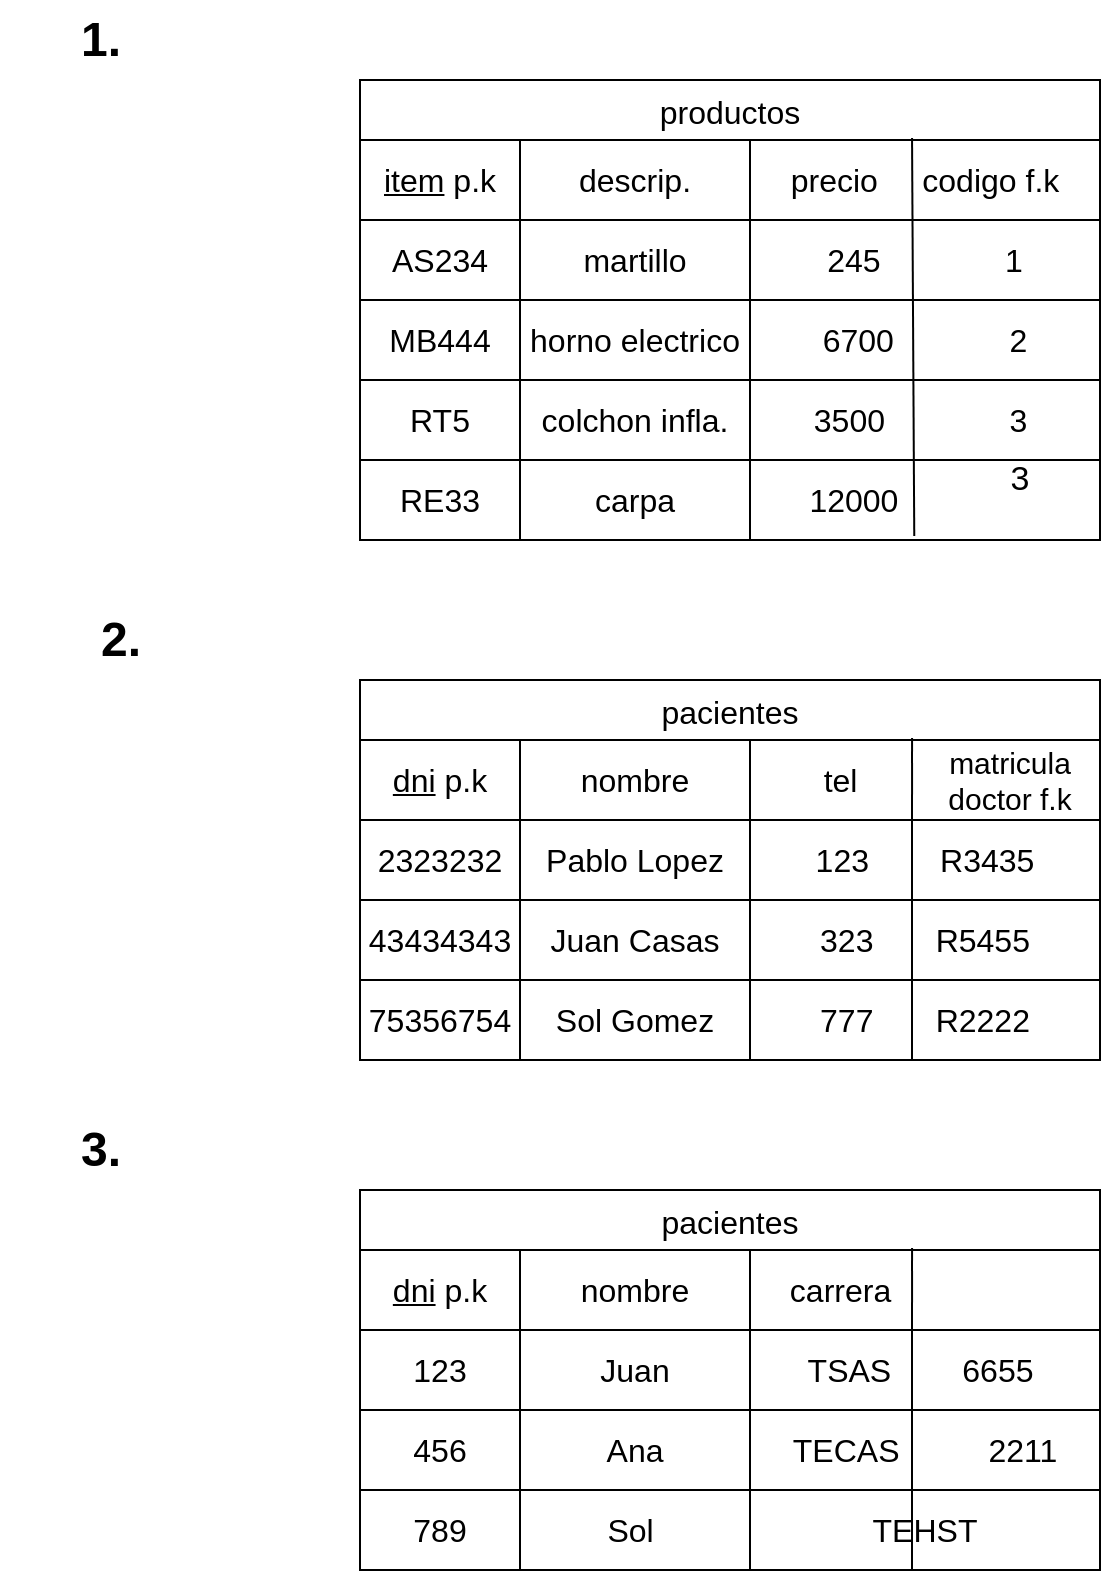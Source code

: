 <mxfile version="26.2.2">
  <diagram name="Página-1" id="i8klC77SDQsOaO2NezI0">
    <mxGraphModel dx="1428" dy="777" grid="1" gridSize="10" guides="1" tooltips="1" connect="1" arrows="1" fold="1" page="1" pageScale="1" pageWidth="827" pageHeight="1169" math="0" shadow="0">
      <root>
        <mxCell id="0" />
        <mxCell id="1" parent="0" />
        <mxCell id="Ub6c3DA6f9_thkP7v-yp-14" value="1." style="text;strokeColor=none;fillColor=none;html=1;fontSize=24;fontStyle=1;verticalAlign=middle;align=center;" vertex="1" parent="1">
          <mxGeometry y="10" width="100" height="40" as="geometry" />
        </mxCell>
        <mxCell id="Ub6c3DA6f9_thkP7v-yp-91" value="productos" style="shape=table;startSize=30;container=1;collapsible=0;childLayout=tableLayout;strokeColor=default;fontSize=16;" vertex="1" parent="1">
          <mxGeometry x="180" y="50" width="370" height="230" as="geometry" />
        </mxCell>
        <mxCell id="Ub6c3DA6f9_thkP7v-yp-92" value="" style="shape=tableRow;horizontal=0;startSize=0;swimlaneHead=0;swimlaneBody=0;strokeColor=inherit;top=0;left=0;bottom=0;right=0;collapsible=0;dropTarget=0;fillColor=none;points=[[0,0.5],[1,0.5]];portConstraint=eastwest;fontSize=16;" vertex="1" parent="Ub6c3DA6f9_thkP7v-yp-91">
          <mxGeometry y="30" width="370" height="40" as="geometry" />
        </mxCell>
        <mxCell id="Ub6c3DA6f9_thkP7v-yp-93" value="&lt;u&gt;item&lt;/u&gt; p.k" style="shape=partialRectangle;html=1;whiteSpace=wrap;connectable=0;strokeColor=inherit;overflow=hidden;fillColor=none;top=0;left=0;bottom=0;right=0;pointerEvents=1;fontSize=16;" vertex="1" parent="Ub6c3DA6f9_thkP7v-yp-92">
          <mxGeometry width="80" height="40" as="geometry">
            <mxRectangle width="80" height="40" as="alternateBounds" />
          </mxGeometry>
        </mxCell>
        <mxCell id="Ub6c3DA6f9_thkP7v-yp-94" value="descrip." style="shape=partialRectangle;html=1;whiteSpace=wrap;connectable=0;strokeColor=inherit;overflow=hidden;fillColor=none;top=0;left=0;bottom=0;right=0;pointerEvents=1;fontSize=16;" vertex="1" parent="Ub6c3DA6f9_thkP7v-yp-92">
          <mxGeometry x="80" width="115" height="40" as="geometry">
            <mxRectangle width="115" height="40" as="alternateBounds" />
          </mxGeometry>
        </mxCell>
        <mxCell id="Ub6c3DA6f9_thkP7v-yp-95" value="precio&amp;nbsp; &amp;nbsp; &amp;nbsp;codigo f.k" style="shape=partialRectangle;html=1;whiteSpace=wrap;connectable=0;strokeColor=inherit;overflow=hidden;fillColor=none;top=0;left=0;bottom=0;right=0;pointerEvents=1;fontSize=16;" vertex="1" parent="Ub6c3DA6f9_thkP7v-yp-92">
          <mxGeometry x="195" width="175" height="40" as="geometry">
            <mxRectangle width="175" height="40" as="alternateBounds" />
          </mxGeometry>
        </mxCell>
        <mxCell id="Ub6c3DA6f9_thkP7v-yp-113" value="" style="shape=tableRow;horizontal=0;startSize=0;swimlaneHead=0;swimlaneBody=0;strokeColor=inherit;top=0;left=0;bottom=0;right=0;collapsible=0;dropTarget=0;fillColor=none;points=[[0,0.5],[1,0.5]];portConstraint=eastwest;fontSize=16;" vertex="1" parent="Ub6c3DA6f9_thkP7v-yp-91">
          <mxGeometry y="70" width="370" height="40" as="geometry" />
        </mxCell>
        <mxCell id="Ub6c3DA6f9_thkP7v-yp-114" value="AS234" style="shape=partialRectangle;html=1;whiteSpace=wrap;connectable=0;strokeColor=inherit;overflow=hidden;fillColor=none;top=0;left=0;bottom=0;right=0;pointerEvents=1;fontSize=16;" vertex="1" parent="Ub6c3DA6f9_thkP7v-yp-113">
          <mxGeometry width="80" height="40" as="geometry">
            <mxRectangle width="80" height="40" as="alternateBounds" />
          </mxGeometry>
        </mxCell>
        <mxCell id="Ub6c3DA6f9_thkP7v-yp-115" value="martillo" style="shape=partialRectangle;html=1;whiteSpace=wrap;connectable=0;strokeColor=inherit;overflow=hidden;fillColor=none;top=0;left=0;bottom=0;right=0;pointerEvents=1;fontSize=16;" vertex="1" parent="Ub6c3DA6f9_thkP7v-yp-113">
          <mxGeometry x="80" width="115" height="40" as="geometry">
            <mxRectangle width="115" height="40" as="alternateBounds" />
          </mxGeometry>
        </mxCell>
        <mxCell id="Ub6c3DA6f9_thkP7v-yp-116" value="245&amp;nbsp; &amp;nbsp; &amp;nbsp; &amp;nbsp; &amp;nbsp; &amp;nbsp; &amp;nbsp; 1" style="shape=partialRectangle;html=1;whiteSpace=wrap;connectable=0;strokeColor=inherit;overflow=hidden;fillColor=none;top=0;left=0;bottom=0;right=0;pointerEvents=1;fontSize=16;" vertex="1" parent="Ub6c3DA6f9_thkP7v-yp-113">
          <mxGeometry x="195" width="175" height="40" as="geometry">
            <mxRectangle width="175" height="40" as="alternateBounds" />
          </mxGeometry>
        </mxCell>
        <mxCell id="Ub6c3DA6f9_thkP7v-yp-96" value="" style="shape=tableRow;horizontal=0;startSize=0;swimlaneHead=0;swimlaneBody=0;strokeColor=inherit;top=0;left=0;bottom=0;right=0;collapsible=0;dropTarget=0;fillColor=none;points=[[0,0.5],[1,0.5]];portConstraint=eastwest;fontSize=16;" vertex="1" parent="Ub6c3DA6f9_thkP7v-yp-91">
          <mxGeometry y="110" width="370" height="40" as="geometry" />
        </mxCell>
        <mxCell id="Ub6c3DA6f9_thkP7v-yp-97" value="MB444" style="shape=partialRectangle;html=1;whiteSpace=wrap;connectable=0;strokeColor=inherit;overflow=hidden;fillColor=none;top=0;left=0;bottom=0;right=0;pointerEvents=1;fontSize=16;" vertex="1" parent="Ub6c3DA6f9_thkP7v-yp-96">
          <mxGeometry width="80" height="40" as="geometry">
            <mxRectangle width="80" height="40" as="alternateBounds" />
          </mxGeometry>
        </mxCell>
        <mxCell id="Ub6c3DA6f9_thkP7v-yp-98" value="horno electrico" style="shape=partialRectangle;html=1;whiteSpace=wrap;connectable=0;strokeColor=inherit;overflow=hidden;fillColor=none;top=0;left=0;bottom=0;right=0;pointerEvents=1;fontSize=16;" vertex="1" parent="Ub6c3DA6f9_thkP7v-yp-96">
          <mxGeometry x="80" width="115" height="40" as="geometry">
            <mxRectangle width="115" height="40" as="alternateBounds" />
          </mxGeometry>
        </mxCell>
        <mxCell id="Ub6c3DA6f9_thkP7v-yp-99" value="6700&amp;nbsp; &amp;nbsp; &amp;nbsp; &amp;nbsp; &amp;nbsp; &amp;nbsp; &amp;nbsp;2" style="shape=partialRectangle;html=1;whiteSpace=wrap;connectable=0;strokeColor=inherit;overflow=hidden;fillColor=none;top=0;left=0;bottom=0;right=0;pointerEvents=1;fontSize=16;" vertex="1" parent="Ub6c3DA6f9_thkP7v-yp-96">
          <mxGeometry x="195" width="175" height="40" as="geometry">
            <mxRectangle width="175" height="40" as="alternateBounds" />
          </mxGeometry>
        </mxCell>
        <mxCell id="Ub6c3DA6f9_thkP7v-yp-109" value="" style="shape=tableRow;horizontal=0;startSize=0;swimlaneHead=0;swimlaneBody=0;strokeColor=inherit;top=0;left=0;bottom=0;right=0;collapsible=0;dropTarget=0;fillColor=none;points=[[0,0.5],[1,0.5]];portConstraint=eastwest;fontSize=16;" vertex="1" parent="Ub6c3DA6f9_thkP7v-yp-91">
          <mxGeometry y="150" width="370" height="40" as="geometry" />
        </mxCell>
        <mxCell id="Ub6c3DA6f9_thkP7v-yp-110" value="RT5" style="shape=partialRectangle;html=1;whiteSpace=wrap;connectable=0;strokeColor=inherit;overflow=hidden;fillColor=none;top=0;left=0;bottom=0;right=0;pointerEvents=1;fontSize=16;" vertex="1" parent="Ub6c3DA6f9_thkP7v-yp-109">
          <mxGeometry width="80" height="40" as="geometry">
            <mxRectangle width="80" height="40" as="alternateBounds" />
          </mxGeometry>
        </mxCell>
        <mxCell id="Ub6c3DA6f9_thkP7v-yp-111" value="colchon infla." style="shape=partialRectangle;html=1;whiteSpace=wrap;connectable=0;strokeColor=inherit;overflow=hidden;fillColor=none;top=0;left=0;bottom=0;right=0;pointerEvents=1;fontSize=16;" vertex="1" parent="Ub6c3DA6f9_thkP7v-yp-109">
          <mxGeometry x="80" width="115" height="40" as="geometry">
            <mxRectangle width="115" height="40" as="alternateBounds" />
          </mxGeometry>
        </mxCell>
        <mxCell id="Ub6c3DA6f9_thkP7v-yp-112" value="3500&amp;nbsp; &amp;nbsp; &amp;nbsp; &amp;nbsp; &amp;nbsp; &amp;nbsp; &amp;nbsp; 3&amp;nbsp;" style="shape=partialRectangle;html=1;whiteSpace=wrap;connectable=0;strokeColor=inherit;overflow=hidden;fillColor=none;top=0;left=0;bottom=0;right=0;pointerEvents=1;fontSize=16;" vertex="1" parent="Ub6c3DA6f9_thkP7v-yp-109">
          <mxGeometry x="195" width="175" height="40" as="geometry">
            <mxRectangle width="175" height="40" as="alternateBounds" />
          </mxGeometry>
        </mxCell>
        <mxCell id="Ub6c3DA6f9_thkP7v-yp-100" value="" style="shape=tableRow;horizontal=0;startSize=0;swimlaneHead=0;swimlaneBody=0;strokeColor=inherit;top=0;left=0;bottom=0;right=0;collapsible=0;dropTarget=0;fillColor=none;points=[[0,0.5],[1,0.5]];portConstraint=eastwest;fontSize=16;" vertex="1" parent="Ub6c3DA6f9_thkP7v-yp-91">
          <mxGeometry y="190" width="370" height="40" as="geometry" />
        </mxCell>
        <mxCell id="Ub6c3DA6f9_thkP7v-yp-101" value="RE33" style="shape=partialRectangle;html=1;whiteSpace=wrap;connectable=0;strokeColor=inherit;overflow=hidden;fillColor=none;top=0;left=0;bottom=0;right=0;pointerEvents=1;fontSize=16;" vertex="1" parent="Ub6c3DA6f9_thkP7v-yp-100">
          <mxGeometry width="80" height="40" as="geometry">
            <mxRectangle width="80" height="40" as="alternateBounds" />
          </mxGeometry>
        </mxCell>
        <mxCell id="Ub6c3DA6f9_thkP7v-yp-102" value="carpa" style="shape=partialRectangle;html=1;whiteSpace=wrap;connectable=0;strokeColor=inherit;overflow=hidden;fillColor=none;top=0;left=0;bottom=0;right=0;pointerEvents=1;fontSize=16;" vertex="1" parent="Ub6c3DA6f9_thkP7v-yp-100">
          <mxGeometry x="80" width="115" height="40" as="geometry">
            <mxRectangle width="115" height="40" as="alternateBounds" />
          </mxGeometry>
        </mxCell>
        <mxCell id="Ub6c3DA6f9_thkP7v-yp-103" value="12000&amp;nbsp; &amp;nbsp; &amp;nbsp; &amp;nbsp; &amp;nbsp; &amp;nbsp; &amp;nbsp; &amp;nbsp;&amp;nbsp;" style="shape=partialRectangle;html=1;whiteSpace=wrap;connectable=0;strokeColor=inherit;overflow=hidden;fillColor=none;top=0;left=0;bottom=0;right=0;pointerEvents=1;fontSize=16;" vertex="1" parent="Ub6c3DA6f9_thkP7v-yp-100">
          <mxGeometry x="195" width="175" height="40" as="geometry">
            <mxRectangle width="175" height="40" as="alternateBounds" />
          </mxGeometry>
        </mxCell>
        <mxCell id="Ub6c3DA6f9_thkP7v-yp-118" value="" style="endArrow=none;html=1;rounded=0;entryX=0.746;entryY=-0.025;entryDx=0;entryDy=0;entryPerimeter=0;exitX=0.749;exitY=0.95;exitDx=0;exitDy=0;exitPerimeter=0;" edge="1" parent="Ub6c3DA6f9_thkP7v-yp-91" source="Ub6c3DA6f9_thkP7v-yp-100" target="Ub6c3DA6f9_thkP7v-yp-92">
          <mxGeometry width="50" height="50" relative="1" as="geometry">
            <mxPoint x="175" y="100" as="sourcePoint" />
            <mxPoint x="225" y="50" as="targetPoint" />
          </mxGeometry>
        </mxCell>
        <mxCell id="Ub6c3DA6f9_thkP7v-yp-121" value="3" style="text;html=1;align=center;verticalAlign=middle;whiteSpace=wrap;rounded=0;fontSize=17;" vertex="1" parent="1">
          <mxGeometry x="480" y="230" width="60" height="40" as="geometry" />
        </mxCell>
        <mxCell id="Ub6c3DA6f9_thkP7v-yp-122" value="2." style="text;strokeColor=none;fillColor=none;html=1;fontSize=24;fontStyle=1;verticalAlign=middle;align=center;" vertex="1" parent="1">
          <mxGeometry x="10" y="310" width="100" height="40" as="geometry" />
        </mxCell>
        <mxCell id="Ub6c3DA6f9_thkP7v-yp-123" value="pacientes" style="shape=table;startSize=30;container=1;collapsible=0;childLayout=tableLayout;strokeColor=default;fontSize=16;" vertex="1" parent="1">
          <mxGeometry x="180" y="350" width="370" height="190" as="geometry" />
        </mxCell>
        <mxCell id="Ub6c3DA6f9_thkP7v-yp-124" value="" style="shape=tableRow;horizontal=0;startSize=0;swimlaneHead=0;swimlaneBody=0;strokeColor=inherit;top=0;left=0;bottom=0;right=0;collapsible=0;dropTarget=0;fillColor=none;points=[[0,0.5],[1,0.5]];portConstraint=eastwest;fontSize=16;" vertex="1" parent="Ub6c3DA6f9_thkP7v-yp-123">
          <mxGeometry y="30" width="370" height="40" as="geometry" />
        </mxCell>
        <mxCell id="Ub6c3DA6f9_thkP7v-yp-125" value="&lt;u&gt;dni&lt;/u&gt;&amp;nbsp;p.k" style="shape=partialRectangle;html=1;whiteSpace=wrap;connectable=0;strokeColor=inherit;overflow=hidden;fillColor=none;top=0;left=0;bottom=0;right=0;pointerEvents=1;fontSize=16;" vertex="1" parent="Ub6c3DA6f9_thkP7v-yp-124">
          <mxGeometry width="80" height="40" as="geometry">
            <mxRectangle width="80" height="40" as="alternateBounds" />
          </mxGeometry>
        </mxCell>
        <mxCell id="Ub6c3DA6f9_thkP7v-yp-126" value="nombre" style="shape=partialRectangle;html=1;whiteSpace=wrap;connectable=0;strokeColor=inherit;overflow=hidden;fillColor=none;top=0;left=0;bottom=0;right=0;pointerEvents=1;fontSize=16;" vertex="1" parent="Ub6c3DA6f9_thkP7v-yp-124">
          <mxGeometry x="80" width="115" height="40" as="geometry">
            <mxRectangle width="115" height="40" as="alternateBounds" />
          </mxGeometry>
        </mxCell>
        <mxCell id="Ub6c3DA6f9_thkP7v-yp-127" value="tel&amp;nbsp; &amp;nbsp; &amp;nbsp; &amp;nbsp; &amp;nbsp; &amp;nbsp; &amp;nbsp; &amp;nbsp; &amp;nbsp; &amp;nbsp;" style="shape=partialRectangle;html=1;whiteSpace=wrap;connectable=0;strokeColor=inherit;overflow=hidden;fillColor=none;top=0;left=0;bottom=0;right=0;pointerEvents=1;fontSize=16;" vertex="1" parent="Ub6c3DA6f9_thkP7v-yp-124">
          <mxGeometry x="195" width="175" height="40" as="geometry">
            <mxRectangle width="175" height="40" as="alternateBounds" />
          </mxGeometry>
        </mxCell>
        <mxCell id="Ub6c3DA6f9_thkP7v-yp-128" value="" style="shape=tableRow;horizontal=0;startSize=0;swimlaneHead=0;swimlaneBody=0;strokeColor=inherit;top=0;left=0;bottom=0;right=0;collapsible=0;dropTarget=0;fillColor=none;points=[[0,0.5],[1,0.5]];portConstraint=eastwest;fontSize=16;" vertex="1" parent="Ub6c3DA6f9_thkP7v-yp-123">
          <mxGeometry y="70" width="370" height="40" as="geometry" />
        </mxCell>
        <mxCell id="Ub6c3DA6f9_thkP7v-yp-129" value="2323232" style="shape=partialRectangle;html=1;whiteSpace=wrap;connectable=0;strokeColor=inherit;overflow=hidden;fillColor=none;top=0;left=0;bottom=0;right=0;pointerEvents=1;fontSize=16;" vertex="1" parent="Ub6c3DA6f9_thkP7v-yp-128">
          <mxGeometry width="80" height="40" as="geometry">
            <mxRectangle width="80" height="40" as="alternateBounds" />
          </mxGeometry>
        </mxCell>
        <mxCell id="Ub6c3DA6f9_thkP7v-yp-130" value="Pablo Lopez" style="shape=partialRectangle;html=1;whiteSpace=wrap;connectable=0;strokeColor=inherit;overflow=hidden;fillColor=none;top=0;left=0;bottom=0;right=0;pointerEvents=1;fontSize=16;" vertex="1" parent="Ub6c3DA6f9_thkP7v-yp-128">
          <mxGeometry x="80" width="115" height="40" as="geometry">
            <mxRectangle width="115" height="40" as="alternateBounds" />
          </mxGeometry>
        </mxCell>
        <mxCell id="Ub6c3DA6f9_thkP7v-yp-131" value="123&amp;nbsp; &amp;nbsp; &amp;nbsp; &amp;nbsp; R3435" style="shape=partialRectangle;html=1;whiteSpace=wrap;connectable=0;strokeColor=inherit;overflow=hidden;fillColor=none;top=0;left=0;bottom=0;right=0;pointerEvents=1;fontSize=16;" vertex="1" parent="Ub6c3DA6f9_thkP7v-yp-128">
          <mxGeometry x="195" width="175" height="40" as="geometry">
            <mxRectangle width="175" height="40" as="alternateBounds" />
          </mxGeometry>
        </mxCell>
        <mxCell id="Ub6c3DA6f9_thkP7v-yp-132" value="" style="shape=tableRow;horizontal=0;startSize=0;swimlaneHead=0;swimlaneBody=0;strokeColor=inherit;top=0;left=0;bottom=0;right=0;collapsible=0;dropTarget=0;fillColor=none;points=[[0,0.5],[1,0.5]];portConstraint=eastwest;fontSize=16;" vertex="1" parent="Ub6c3DA6f9_thkP7v-yp-123">
          <mxGeometry y="110" width="370" height="40" as="geometry" />
        </mxCell>
        <mxCell id="Ub6c3DA6f9_thkP7v-yp-133" value="43434343" style="shape=partialRectangle;html=1;whiteSpace=wrap;connectable=0;strokeColor=inherit;overflow=hidden;fillColor=none;top=0;left=0;bottom=0;right=0;pointerEvents=1;fontSize=16;" vertex="1" parent="Ub6c3DA6f9_thkP7v-yp-132">
          <mxGeometry width="80" height="40" as="geometry">
            <mxRectangle width="80" height="40" as="alternateBounds" />
          </mxGeometry>
        </mxCell>
        <mxCell id="Ub6c3DA6f9_thkP7v-yp-134" value="Juan Casas" style="shape=partialRectangle;html=1;whiteSpace=wrap;connectable=0;strokeColor=inherit;overflow=hidden;fillColor=none;top=0;left=0;bottom=0;right=0;pointerEvents=1;fontSize=16;" vertex="1" parent="Ub6c3DA6f9_thkP7v-yp-132">
          <mxGeometry x="80" width="115" height="40" as="geometry">
            <mxRectangle width="115" height="40" as="alternateBounds" />
          </mxGeometry>
        </mxCell>
        <mxCell id="Ub6c3DA6f9_thkP7v-yp-135" value="323&amp;nbsp; &amp;nbsp; &amp;nbsp; &amp;nbsp;R5455" style="shape=partialRectangle;html=1;whiteSpace=wrap;connectable=0;strokeColor=inherit;overflow=hidden;fillColor=none;top=0;left=0;bottom=0;right=0;pointerEvents=1;fontSize=16;" vertex="1" parent="Ub6c3DA6f9_thkP7v-yp-132">
          <mxGeometry x="195" width="175" height="40" as="geometry">
            <mxRectangle width="175" height="40" as="alternateBounds" />
          </mxGeometry>
        </mxCell>
        <mxCell id="Ub6c3DA6f9_thkP7v-yp-136" value="" style="shape=tableRow;horizontal=0;startSize=0;swimlaneHead=0;swimlaneBody=0;strokeColor=inherit;top=0;left=0;bottom=0;right=0;collapsible=0;dropTarget=0;fillColor=none;points=[[0,0.5],[1,0.5]];portConstraint=eastwest;fontSize=16;" vertex="1" parent="Ub6c3DA6f9_thkP7v-yp-123">
          <mxGeometry y="150" width="370" height="40" as="geometry" />
        </mxCell>
        <mxCell id="Ub6c3DA6f9_thkP7v-yp-137" value="75356754" style="shape=partialRectangle;html=1;whiteSpace=wrap;connectable=0;strokeColor=inherit;overflow=hidden;fillColor=none;top=0;left=0;bottom=0;right=0;pointerEvents=1;fontSize=16;" vertex="1" parent="Ub6c3DA6f9_thkP7v-yp-136">
          <mxGeometry width="80" height="40" as="geometry">
            <mxRectangle width="80" height="40" as="alternateBounds" />
          </mxGeometry>
        </mxCell>
        <mxCell id="Ub6c3DA6f9_thkP7v-yp-138" value="Sol Gomez" style="shape=partialRectangle;html=1;whiteSpace=wrap;connectable=0;strokeColor=inherit;overflow=hidden;fillColor=none;top=0;left=0;bottom=0;right=0;pointerEvents=1;fontSize=16;" vertex="1" parent="Ub6c3DA6f9_thkP7v-yp-136">
          <mxGeometry x="80" width="115" height="40" as="geometry">
            <mxRectangle width="115" height="40" as="alternateBounds" />
          </mxGeometry>
        </mxCell>
        <mxCell id="Ub6c3DA6f9_thkP7v-yp-139" value="777&amp;nbsp; &amp;nbsp; &amp;nbsp; &amp;nbsp;R2222" style="shape=partialRectangle;html=1;whiteSpace=wrap;connectable=0;strokeColor=inherit;overflow=hidden;fillColor=none;top=0;left=0;bottom=0;right=0;pointerEvents=1;fontSize=16;" vertex="1" parent="Ub6c3DA6f9_thkP7v-yp-136">
          <mxGeometry x="195" width="175" height="40" as="geometry">
            <mxRectangle width="175" height="40" as="alternateBounds" />
          </mxGeometry>
        </mxCell>
        <mxCell id="Ub6c3DA6f9_thkP7v-yp-144" value="" style="endArrow=none;html=1;rounded=0;entryX=0.746;entryY=-0.025;entryDx=0;entryDy=0;entryPerimeter=0;" edge="1" parent="Ub6c3DA6f9_thkP7v-yp-123" target="Ub6c3DA6f9_thkP7v-yp-124">
          <mxGeometry width="50" height="50" relative="1" as="geometry">
            <mxPoint x="276" y="190" as="sourcePoint" />
            <mxPoint x="225" y="50" as="targetPoint" />
          </mxGeometry>
        </mxCell>
        <mxCell id="Ub6c3DA6f9_thkP7v-yp-145" value="&lt;font style=&quot;font-size: 15px;&quot;&gt;matricula&lt;/font&gt;&lt;div&gt;&lt;font style=&quot;font-size: 15px;&quot;&gt;doctor f.k&lt;/font&gt;&lt;/div&gt;" style="text;html=1;align=center;verticalAlign=middle;whiteSpace=wrap;rounded=0;" vertex="1" parent="1">
          <mxGeometry x="460" y="380" width="90" height="40" as="geometry" />
        </mxCell>
        <mxCell id="Ub6c3DA6f9_thkP7v-yp-146" value="3." style="text;strokeColor=none;fillColor=none;html=1;fontSize=24;fontStyle=1;verticalAlign=middle;align=center;" vertex="1" parent="1">
          <mxGeometry y="565" width="100" height="40" as="geometry" />
        </mxCell>
        <mxCell id="Ub6c3DA6f9_thkP7v-yp-147" value="pacientes" style="shape=table;startSize=30;container=1;collapsible=0;childLayout=tableLayout;strokeColor=default;fontSize=16;" vertex="1" parent="1">
          <mxGeometry x="180" y="605" width="370" height="190" as="geometry" />
        </mxCell>
        <mxCell id="Ub6c3DA6f9_thkP7v-yp-148" value="" style="shape=tableRow;horizontal=0;startSize=0;swimlaneHead=0;swimlaneBody=0;strokeColor=inherit;top=0;left=0;bottom=0;right=0;collapsible=0;dropTarget=0;fillColor=none;points=[[0,0.5],[1,0.5]];portConstraint=eastwest;fontSize=16;" vertex="1" parent="Ub6c3DA6f9_thkP7v-yp-147">
          <mxGeometry y="30" width="370" height="40" as="geometry" />
        </mxCell>
        <mxCell id="Ub6c3DA6f9_thkP7v-yp-149" value="&lt;u&gt;dni&lt;/u&gt;&amp;nbsp;p.k" style="shape=partialRectangle;html=1;whiteSpace=wrap;connectable=0;strokeColor=inherit;overflow=hidden;fillColor=none;top=0;left=0;bottom=0;right=0;pointerEvents=1;fontSize=16;" vertex="1" parent="Ub6c3DA6f9_thkP7v-yp-148">
          <mxGeometry width="80" height="40" as="geometry">
            <mxRectangle width="80" height="40" as="alternateBounds" />
          </mxGeometry>
        </mxCell>
        <mxCell id="Ub6c3DA6f9_thkP7v-yp-150" value="nombre" style="shape=partialRectangle;html=1;whiteSpace=wrap;connectable=0;strokeColor=inherit;overflow=hidden;fillColor=none;top=0;left=0;bottom=0;right=0;pointerEvents=1;fontSize=16;" vertex="1" parent="Ub6c3DA6f9_thkP7v-yp-148">
          <mxGeometry x="80" width="115" height="40" as="geometry">
            <mxRectangle width="115" height="40" as="alternateBounds" />
          </mxGeometry>
        </mxCell>
        <mxCell id="Ub6c3DA6f9_thkP7v-yp-151" value="carrera&amp;nbsp; &amp;nbsp; &amp;nbsp; &amp;nbsp; &amp;nbsp; &amp;nbsp; &amp;nbsp; &amp;nbsp; &amp;nbsp; &amp;nbsp;" style="shape=partialRectangle;html=1;whiteSpace=wrap;connectable=0;strokeColor=inherit;overflow=hidden;fillColor=none;top=0;left=0;bottom=0;right=0;pointerEvents=1;fontSize=16;" vertex="1" parent="Ub6c3DA6f9_thkP7v-yp-148">
          <mxGeometry x="195" width="175" height="40" as="geometry">
            <mxRectangle width="175" height="40" as="alternateBounds" />
          </mxGeometry>
        </mxCell>
        <mxCell id="Ub6c3DA6f9_thkP7v-yp-152" value="" style="shape=tableRow;horizontal=0;startSize=0;swimlaneHead=0;swimlaneBody=0;strokeColor=inherit;top=0;left=0;bottom=0;right=0;collapsible=0;dropTarget=0;fillColor=none;points=[[0,0.5],[1,0.5]];portConstraint=eastwest;fontSize=16;" vertex="1" parent="Ub6c3DA6f9_thkP7v-yp-147">
          <mxGeometry y="70" width="370" height="40" as="geometry" />
        </mxCell>
        <mxCell id="Ub6c3DA6f9_thkP7v-yp-153" value="123" style="shape=partialRectangle;html=1;whiteSpace=wrap;connectable=0;strokeColor=inherit;overflow=hidden;fillColor=none;top=0;left=0;bottom=0;right=0;pointerEvents=1;fontSize=16;" vertex="1" parent="Ub6c3DA6f9_thkP7v-yp-152">
          <mxGeometry width="80" height="40" as="geometry">
            <mxRectangle width="80" height="40" as="alternateBounds" />
          </mxGeometry>
        </mxCell>
        <mxCell id="Ub6c3DA6f9_thkP7v-yp-154" value="Juan" style="shape=partialRectangle;html=1;whiteSpace=wrap;connectable=0;strokeColor=inherit;overflow=hidden;fillColor=none;top=0;left=0;bottom=0;right=0;pointerEvents=1;fontSize=16;" vertex="1" parent="Ub6c3DA6f9_thkP7v-yp-152">
          <mxGeometry x="80" width="115" height="40" as="geometry">
            <mxRectangle width="115" height="40" as="alternateBounds" />
          </mxGeometry>
        </mxCell>
        <mxCell id="Ub6c3DA6f9_thkP7v-yp-155" value="TSAS&amp;nbsp; &amp;nbsp; &amp;nbsp; &amp;nbsp; 6655&amp;nbsp;" style="shape=partialRectangle;html=1;whiteSpace=wrap;connectable=0;strokeColor=inherit;overflow=hidden;fillColor=none;top=0;left=0;bottom=0;right=0;pointerEvents=1;fontSize=16;" vertex="1" parent="Ub6c3DA6f9_thkP7v-yp-152">
          <mxGeometry x="195" width="175" height="40" as="geometry">
            <mxRectangle width="175" height="40" as="alternateBounds" />
          </mxGeometry>
        </mxCell>
        <mxCell id="Ub6c3DA6f9_thkP7v-yp-156" value="" style="shape=tableRow;horizontal=0;startSize=0;swimlaneHead=0;swimlaneBody=0;strokeColor=inherit;top=0;left=0;bottom=0;right=0;collapsible=0;dropTarget=0;fillColor=none;points=[[0,0.5],[1,0.5]];portConstraint=eastwest;fontSize=16;" vertex="1" parent="Ub6c3DA6f9_thkP7v-yp-147">
          <mxGeometry y="110" width="370" height="40" as="geometry" />
        </mxCell>
        <mxCell id="Ub6c3DA6f9_thkP7v-yp-157" value="456" style="shape=partialRectangle;html=1;whiteSpace=wrap;connectable=0;strokeColor=inherit;overflow=hidden;fillColor=none;top=0;left=0;bottom=0;right=0;pointerEvents=1;fontSize=16;" vertex="1" parent="Ub6c3DA6f9_thkP7v-yp-156">
          <mxGeometry width="80" height="40" as="geometry">
            <mxRectangle width="80" height="40" as="alternateBounds" />
          </mxGeometry>
        </mxCell>
        <mxCell id="Ub6c3DA6f9_thkP7v-yp-158" value="Ana" style="shape=partialRectangle;html=1;whiteSpace=wrap;connectable=0;strokeColor=inherit;overflow=hidden;fillColor=none;top=0;left=0;bottom=0;right=0;pointerEvents=1;fontSize=16;" vertex="1" parent="Ub6c3DA6f9_thkP7v-yp-156">
          <mxGeometry x="80" width="115" height="40" as="geometry">
            <mxRectangle width="115" height="40" as="alternateBounds" />
          </mxGeometry>
        </mxCell>
        <mxCell id="Ub6c3DA6f9_thkP7v-yp-159" value="TECAS&amp;nbsp; &amp;nbsp; &amp;nbsp; &amp;nbsp; &amp;nbsp; 2211" style="shape=partialRectangle;html=1;whiteSpace=wrap;connectable=0;strokeColor=inherit;overflow=hidden;fillColor=none;top=0;left=0;bottom=0;right=0;pointerEvents=1;fontSize=16;" vertex="1" parent="Ub6c3DA6f9_thkP7v-yp-156">
          <mxGeometry x="195" width="175" height="40" as="geometry">
            <mxRectangle width="175" height="40" as="alternateBounds" />
          </mxGeometry>
        </mxCell>
        <mxCell id="Ub6c3DA6f9_thkP7v-yp-160" value="" style="shape=tableRow;horizontal=0;startSize=0;swimlaneHead=0;swimlaneBody=0;strokeColor=inherit;top=0;left=0;bottom=0;right=0;collapsible=0;dropTarget=0;fillColor=none;points=[[0,0.5],[1,0.5]];portConstraint=eastwest;fontSize=16;" vertex="1" parent="Ub6c3DA6f9_thkP7v-yp-147">
          <mxGeometry y="150" width="370" height="40" as="geometry" />
        </mxCell>
        <mxCell id="Ub6c3DA6f9_thkP7v-yp-161" value="789" style="shape=partialRectangle;html=1;whiteSpace=wrap;connectable=0;strokeColor=inherit;overflow=hidden;fillColor=none;top=0;left=0;bottom=0;right=0;pointerEvents=1;fontSize=16;" vertex="1" parent="Ub6c3DA6f9_thkP7v-yp-160">
          <mxGeometry width="80" height="40" as="geometry">
            <mxRectangle width="80" height="40" as="alternateBounds" />
          </mxGeometry>
        </mxCell>
        <mxCell id="Ub6c3DA6f9_thkP7v-yp-162" value="Sol&amp;nbsp;" style="shape=partialRectangle;html=1;whiteSpace=wrap;connectable=0;strokeColor=inherit;overflow=hidden;fillColor=none;top=0;left=0;bottom=0;right=0;pointerEvents=1;fontSize=16;" vertex="1" parent="Ub6c3DA6f9_thkP7v-yp-160">
          <mxGeometry x="80" width="115" height="40" as="geometry">
            <mxRectangle width="115" height="40" as="alternateBounds" />
          </mxGeometry>
        </mxCell>
        <mxCell id="Ub6c3DA6f9_thkP7v-yp-163" value="TEHST" style="shape=partialRectangle;html=1;whiteSpace=wrap;connectable=0;strokeColor=inherit;overflow=hidden;fillColor=none;top=0;left=0;bottom=0;right=0;pointerEvents=1;fontSize=16;" vertex="1" parent="Ub6c3DA6f9_thkP7v-yp-160">
          <mxGeometry x="195" width="175" height="40" as="geometry">
            <mxRectangle width="175" height="40" as="alternateBounds" />
          </mxGeometry>
        </mxCell>
        <mxCell id="Ub6c3DA6f9_thkP7v-yp-164" value="" style="endArrow=none;html=1;rounded=0;entryX=0.746;entryY=-0.025;entryDx=0;entryDy=0;entryPerimeter=0;" edge="1" parent="Ub6c3DA6f9_thkP7v-yp-147" target="Ub6c3DA6f9_thkP7v-yp-148">
          <mxGeometry width="50" height="50" relative="1" as="geometry">
            <mxPoint x="276" y="190" as="sourcePoint" />
            <mxPoint x="225" y="50" as="targetPoint" />
          </mxGeometry>
        </mxCell>
      </root>
    </mxGraphModel>
  </diagram>
</mxfile>
